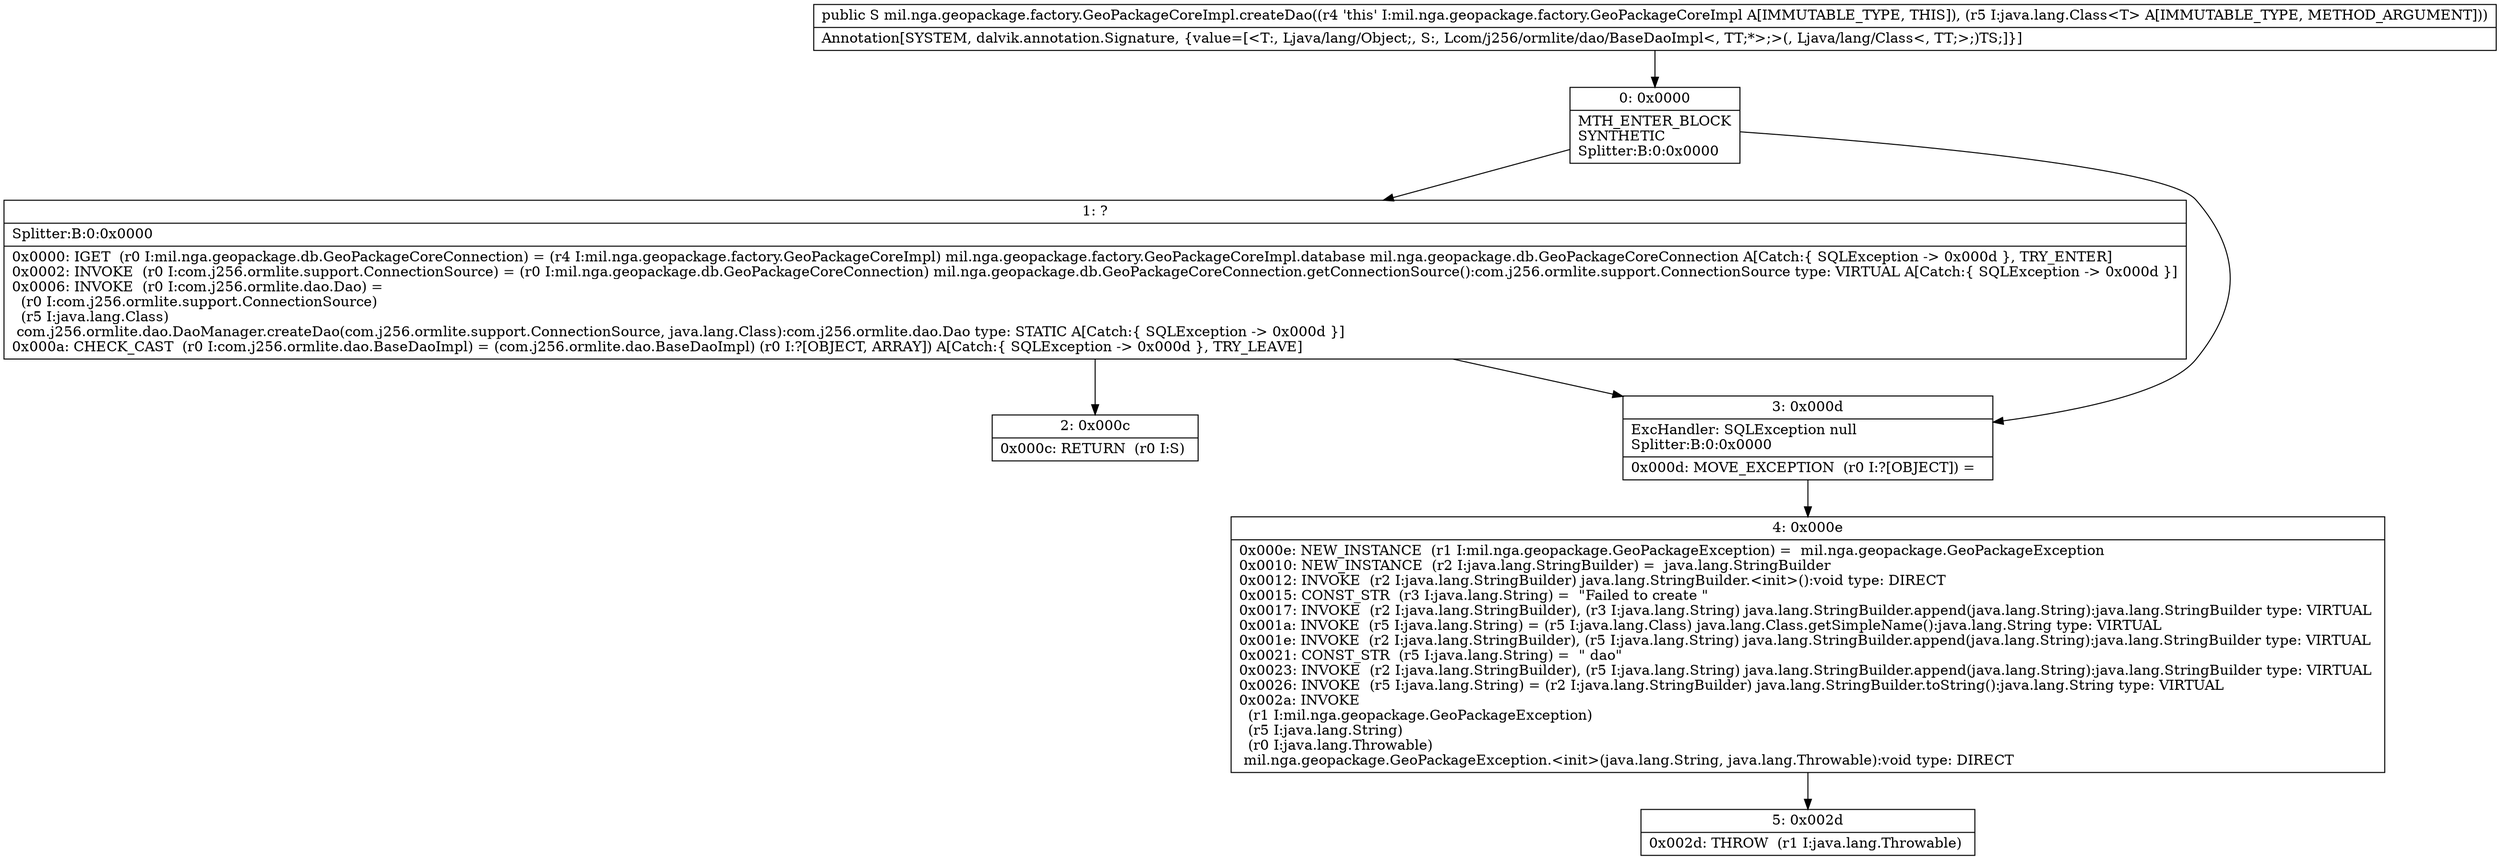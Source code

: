 digraph "CFG formil.nga.geopackage.factory.GeoPackageCoreImpl.createDao(Ljava\/lang\/Class;)Lcom\/j256\/ormlite\/dao\/BaseDaoImpl;" {
Node_0 [shape=record,label="{0\:\ 0x0000|MTH_ENTER_BLOCK\lSYNTHETIC\lSplitter:B:0:0x0000\l}"];
Node_1 [shape=record,label="{1\:\ ?|Splitter:B:0:0x0000\l|0x0000: IGET  (r0 I:mil.nga.geopackage.db.GeoPackageCoreConnection) = (r4 I:mil.nga.geopackage.factory.GeoPackageCoreImpl) mil.nga.geopackage.factory.GeoPackageCoreImpl.database mil.nga.geopackage.db.GeoPackageCoreConnection A[Catch:\{ SQLException \-\> 0x000d \}, TRY_ENTER]\l0x0002: INVOKE  (r0 I:com.j256.ormlite.support.ConnectionSource) = (r0 I:mil.nga.geopackage.db.GeoPackageCoreConnection) mil.nga.geopackage.db.GeoPackageCoreConnection.getConnectionSource():com.j256.ormlite.support.ConnectionSource type: VIRTUAL A[Catch:\{ SQLException \-\> 0x000d \}]\l0x0006: INVOKE  (r0 I:com.j256.ormlite.dao.Dao) = \l  (r0 I:com.j256.ormlite.support.ConnectionSource)\l  (r5 I:java.lang.Class)\l com.j256.ormlite.dao.DaoManager.createDao(com.j256.ormlite.support.ConnectionSource, java.lang.Class):com.j256.ormlite.dao.Dao type: STATIC A[Catch:\{ SQLException \-\> 0x000d \}]\l0x000a: CHECK_CAST  (r0 I:com.j256.ormlite.dao.BaseDaoImpl) = (com.j256.ormlite.dao.BaseDaoImpl) (r0 I:?[OBJECT, ARRAY]) A[Catch:\{ SQLException \-\> 0x000d \}, TRY_LEAVE]\l}"];
Node_2 [shape=record,label="{2\:\ 0x000c|0x000c: RETURN  (r0 I:S) \l}"];
Node_3 [shape=record,label="{3\:\ 0x000d|ExcHandler: SQLException null\lSplitter:B:0:0x0000\l|0x000d: MOVE_EXCEPTION  (r0 I:?[OBJECT]) =  \l}"];
Node_4 [shape=record,label="{4\:\ 0x000e|0x000e: NEW_INSTANCE  (r1 I:mil.nga.geopackage.GeoPackageException) =  mil.nga.geopackage.GeoPackageException \l0x0010: NEW_INSTANCE  (r2 I:java.lang.StringBuilder) =  java.lang.StringBuilder \l0x0012: INVOKE  (r2 I:java.lang.StringBuilder) java.lang.StringBuilder.\<init\>():void type: DIRECT \l0x0015: CONST_STR  (r3 I:java.lang.String) =  \"Failed to create \" \l0x0017: INVOKE  (r2 I:java.lang.StringBuilder), (r3 I:java.lang.String) java.lang.StringBuilder.append(java.lang.String):java.lang.StringBuilder type: VIRTUAL \l0x001a: INVOKE  (r5 I:java.lang.String) = (r5 I:java.lang.Class) java.lang.Class.getSimpleName():java.lang.String type: VIRTUAL \l0x001e: INVOKE  (r2 I:java.lang.StringBuilder), (r5 I:java.lang.String) java.lang.StringBuilder.append(java.lang.String):java.lang.StringBuilder type: VIRTUAL \l0x0021: CONST_STR  (r5 I:java.lang.String) =  \" dao\" \l0x0023: INVOKE  (r2 I:java.lang.StringBuilder), (r5 I:java.lang.String) java.lang.StringBuilder.append(java.lang.String):java.lang.StringBuilder type: VIRTUAL \l0x0026: INVOKE  (r5 I:java.lang.String) = (r2 I:java.lang.StringBuilder) java.lang.StringBuilder.toString():java.lang.String type: VIRTUAL \l0x002a: INVOKE  \l  (r1 I:mil.nga.geopackage.GeoPackageException)\l  (r5 I:java.lang.String)\l  (r0 I:java.lang.Throwable)\l mil.nga.geopackage.GeoPackageException.\<init\>(java.lang.String, java.lang.Throwable):void type: DIRECT \l}"];
Node_5 [shape=record,label="{5\:\ 0x002d|0x002d: THROW  (r1 I:java.lang.Throwable) \l}"];
MethodNode[shape=record,label="{public S mil.nga.geopackage.factory.GeoPackageCoreImpl.createDao((r4 'this' I:mil.nga.geopackage.factory.GeoPackageCoreImpl A[IMMUTABLE_TYPE, THIS]), (r5 I:java.lang.Class\<T\> A[IMMUTABLE_TYPE, METHOD_ARGUMENT]))  | Annotation[SYSTEM, dalvik.annotation.Signature, \{value=[\<T:, Ljava\/lang\/Object;, S:, Lcom\/j256\/ormlite\/dao\/BaseDaoImpl\<, TT;*\>;\>(, Ljava\/lang\/Class\<, TT;\>;)TS;]\}]\l}"];
MethodNode -> Node_0;
Node_0 -> Node_1;
Node_0 -> Node_3;
Node_1 -> Node_2;
Node_1 -> Node_3;
Node_3 -> Node_4;
Node_4 -> Node_5;
}


